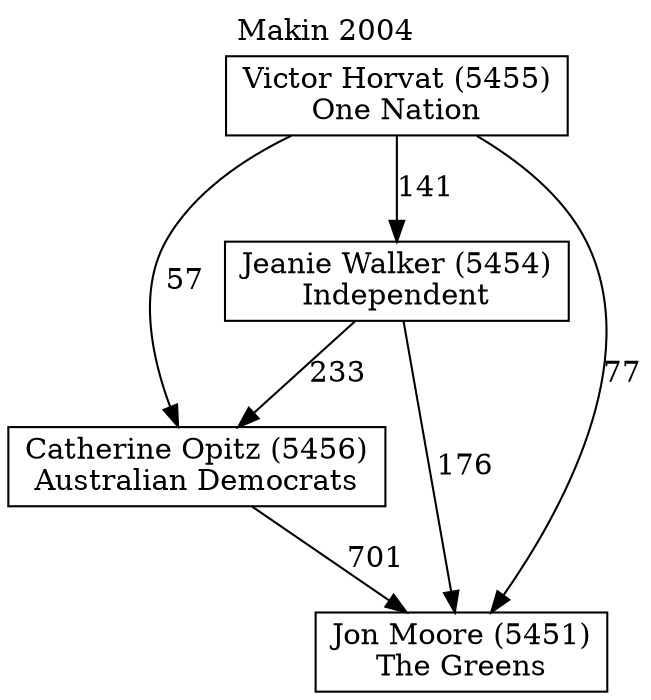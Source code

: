 // House preference flow
digraph "Jon Moore (5451)_Makin_2004" {
	graph [label="Makin 2004" labelloc=t mclimit=10]
	node [shape=box]
	"Catherine Opitz (5456)" [label="Catherine Opitz (5456)
Australian Democrats"]
	"Jeanie Walker (5454)" [label="Jeanie Walker (5454)
Independent"]
	"Jon Moore (5451)" [label="Jon Moore (5451)
The Greens"]
	"Victor Horvat (5455)" [label="Victor Horvat (5455)
One Nation"]
	"Catherine Opitz (5456)" -> "Jon Moore (5451)" [label=701]
	"Jeanie Walker (5454)" -> "Catherine Opitz (5456)" [label=233]
	"Jeanie Walker (5454)" -> "Jon Moore (5451)" [label=176]
	"Victor Horvat (5455)" -> "Catherine Opitz (5456)" [label=57]
	"Victor Horvat (5455)" -> "Jeanie Walker (5454)" [label=141]
	"Victor Horvat (5455)" -> "Jon Moore (5451)" [label=77]
}
